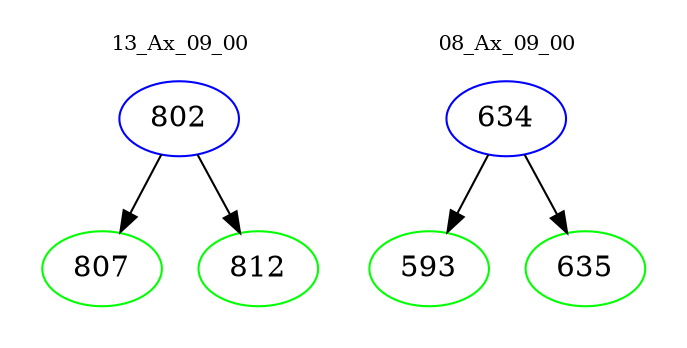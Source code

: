 digraph{
subgraph cluster_0 {
color = white
label = "13_Ax_09_00";
fontsize=10;
T0_802 [label="802", color="blue"]
T0_802 -> T0_807 [color="black"]
T0_807 [label="807", color="green"]
T0_802 -> T0_812 [color="black"]
T0_812 [label="812", color="green"]
}
subgraph cluster_1 {
color = white
label = "08_Ax_09_00";
fontsize=10;
T1_634 [label="634", color="blue"]
T1_634 -> T1_593 [color="black"]
T1_593 [label="593", color="green"]
T1_634 -> T1_635 [color="black"]
T1_635 [label="635", color="green"]
}
}
